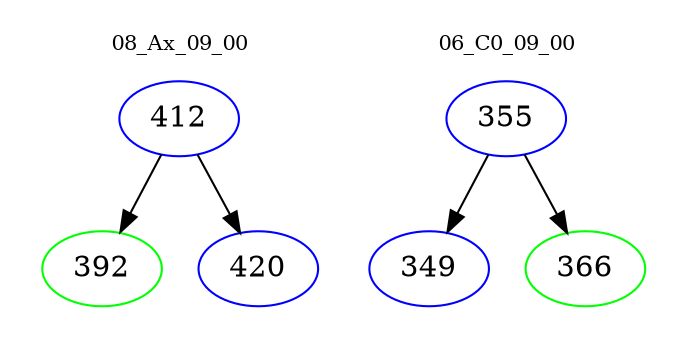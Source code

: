 digraph{
subgraph cluster_0 {
color = white
label = "08_Ax_09_00";
fontsize=10;
T0_412 [label="412", color="blue"]
T0_412 -> T0_392 [color="black"]
T0_392 [label="392", color="green"]
T0_412 -> T0_420 [color="black"]
T0_420 [label="420", color="blue"]
}
subgraph cluster_1 {
color = white
label = "06_C0_09_00";
fontsize=10;
T1_355 [label="355", color="blue"]
T1_355 -> T1_349 [color="black"]
T1_349 [label="349", color="blue"]
T1_355 -> T1_366 [color="black"]
T1_366 [label="366", color="green"]
}
}
